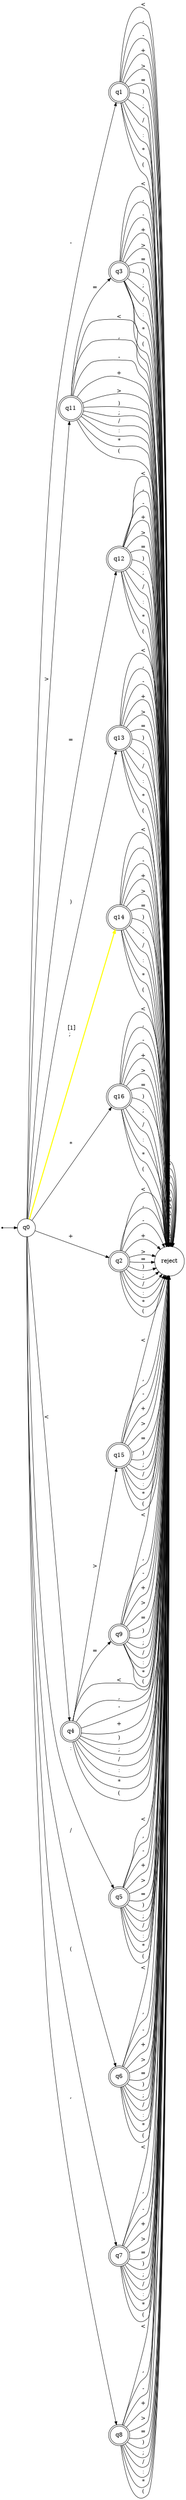 digraph {
	ranksep=0.5 size="32, 32"
	rankdir=LR
	Initial [label="" fontsize=14.0 shape=point]
	q0 [fontsize=14.0 shape=circle]
	q1 [fontsize=14.0 shape=doublecircle]
	q11 [fontsize=14.0 shape=doublecircle]
	q12 [fontsize=14.0 shape=doublecircle]
	q13 [fontsize=14.0 shape=doublecircle]
	q14 [fontsize=14.0 shape=doublecircle]
	q15 [fontsize=14.0 shape=doublecircle]
	q16 [fontsize=14.0 shape=doublecircle]
	q2 [fontsize=14.0 shape=doublecircle]
	q3 [fontsize=14.0 shape=doublecircle]
	q4 [fontsize=14.0 shape=doublecircle]
	q5 [fontsize=14.0 shape=doublecircle]
	q6 [fontsize=14.0 shape=doublecircle]
	q7 [fontsize=14.0 shape=doublecircle]
	q8 [fontsize=14.0 shape=doublecircle]
	q9 [fontsize=14.0 shape=doublecircle]
	reject [fontsize=14.0 shape=circle]
	Initial -> q0 [arrowsize=0.85]
	q0 -> q14 [label=" [1]
; " arrowsize=0.85 color="#ffff00" fontsize=14.0 penwidth=2.5]
	reject -> reject [label=" < " arrowsize=0.85 fontsize=14.0]
	reject -> reject [label=" , " arrowsize=0.85 fontsize=14.0]
	reject -> reject [label=" - " arrowsize=0.85 fontsize=14.0]
	reject -> reject [label=" + " arrowsize=0.85 fontsize=14.0]
	reject -> reject [label=" > " arrowsize=0.85 fontsize=14.0]
	reject -> reject [label=" = " arrowsize=0.85 fontsize=14.0]
	reject -> reject [label=" ) " arrowsize=0.85 fontsize=14.0]
	reject -> reject [label=" ; " arrowsize=0.85 fontsize=14.0]
	reject -> reject [label=" / " arrowsize=0.85 fontsize=14.0]
	reject -> reject [label=" : " arrowsize=0.85 fontsize=14.0]
	reject -> reject [label=" * " arrowsize=0.85 fontsize=14.0]
	reject -> reject [label=" ( " arrowsize=0.85 fontsize=14.0]
	q0 -> q4 [label=" < " arrowsize=0.85 fontsize=14.0]
	q0 -> q8 [label=" , " arrowsize=0.85 fontsize=14.0]
	q0 -> q1 [label=" - " arrowsize=0.85 fontsize=14.0]
	q0 -> q2 [label=" + " arrowsize=0.85 fontsize=14.0]
	q0 -> q11 [label=" > " arrowsize=0.85 fontsize=14.0]
	q0 -> q12 [label=" = " arrowsize=0.85 fontsize=14.0]
	q0 -> q13 [label=" ) " arrowsize=0.85 fontsize=14.0]
	q0 -> q6 [label=" / " arrowsize=0.85 fontsize=14.0]
	q0 -> q5 [label=" : " arrowsize=0.85 fontsize=14.0]
	q0 -> q16 [label=" * " arrowsize=0.85 fontsize=14.0]
	q0 -> q7 [label=" ( " arrowsize=0.85 fontsize=14.0]
	q1 -> reject [label=" < " arrowsize=0.85 fontsize=14.0]
	q1 -> reject [label=" , " arrowsize=0.85 fontsize=14.0]
	q1 -> reject [label=" - " arrowsize=0.85 fontsize=14.0]
	q1 -> reject [label=" + " arrowsize=0.85 fontsize=14.0]
	q1 -> reject [label=" > " arrowsize=0.85 fontsize=14.0]
	q1 -> reject [label=" = " arrowsize=0.85 fontsize=14.0]
	q1 -> reject [label=" ) " arrowsize=0.85 fontsize=14.0]
	q1 -> reject [label=" ; " arrowsize=0.85 fontsize=14.0]
	q1 -> reject [label=" / " arrowsize=0.85 fontsize=14.0]
	q1 -> reject [label=" : " arrowsize=0.85 fontsize=14.0]
	q1 -> reject [label=" * " arrowsize=0.85 fontsize=14.0]
	q1 -> reject [label=" ( " arrowsize=0.85 fontsize=14.0]
	q2 -> reject [label=" < " arrowsize=0.85 fontsize=14.0]
	q2 -> reject [label=" , " arrowsize=0.85 fontsize=14.0]
	q2 -> reject [label=" - " arrowsize=0.85 fontsize=14.0]
	q2 -> reject [label=" + " arrowsize=0.85 fontsize=14.0]
	q2 -> reject [label=" > " arrowsize=0.85 fontsize=14.0]
	q2 -> reject [label=" = " arrowsize=0.85 fontsize=14.0]
	q2 -> reject [label=" ) " arrowsize=0.85 fontsize=14.0]
	q2 -> reject [label=" ; " arrowsize=0.85 fontsize=14.0]
	q2 -> reject [label=" / " arrowsize=0.85 fontsize=14.0]
	q2 -> reject [label=" : " arrowsize=0.85 fontsize=14.0]
	q2 -> reject [label=" * " arrowsize=0.85 fontsize=14.0]
	q2 -> reject [label=" ( " arrowsize=0.85 fontsize=14.0]
	q3 -> reject [label=" < " arrowsize=0.85 fontsize=14.0]
	q3 -> reject [label=" , " arrowsize=0.85 fontsize=14.0]
	q3 -> reject [label=" - " arrowsize=0.85 fontsize=14.0]
	q3 -> reject [label=" + " arrowsize=0.85 fontsize=14.0]
	q3 -> reject [label=" > " arrowsize=0.85 fontsize=14.0]
	q3 -> reject [label=" = " arrowsize=0.85 fontsize=14.0]
	q3 -> reject [label=" ) " arrowsize=0.85 fontsize=14.0]
	q3 -> reject [label=" ; " arrowsize=0.85 fontsize=14.0]
	q3 -> reject [label=" / " arrowsize=0.85 fontsize=14.0]
	q3 -> reject [label=" : " arrowsize=0.85 fontsize=14.0]
	q3 -> reject [label=" * " arrowsize=0.85 fontsize=14.0]
	q3 -> reject [label=" ( " arrowsize=0.85 fontsize=14.0]
	q4 -> reject [label=" < " arrowsize=0.85 fontsize=14.0]
	q4 -> reject [label=" , " arrowsize=0.85 fontsize=14.0]
	q4 -> reject [label=" - " arrowsize=0.85 fontsize=14.0]
	q4 -> reject [label=" + " arrowsize=0.85 fontsize=14.0]
	q4 -> q15 [label=" > " arrowsize=0.85 fontsize=14.0]
	q4 -> q9 [label=" = " arrowsize=0.85 fontsize=14.0]
	q4 -> reject [label=" ) " arrowsize=0.85 fontsize=14.0]
	q4 -> reject [label=" ; " arrowsize=0.85 fontsize=14.0]
	q4 -> reject [label=" / " arrowsize=0.85 fontsize=14.0]
	q4 -> reject [label=" : " arrowsize=0.85 fontsize=14.0]
	q4 -> reject [label=" * " arrowsize=0.85 fontsize=14.0]
	q4 -> reject [label=" ( " arrowsize=0.85 fontsize=14.0]
	q5 -> reject [label=" < " arrowsize=0.85 fontsize=14.0]
	q5 -> reject [label=" , " arrowsize=0.85 fontsize=14.0]
	q5 -> reject [label=" - " arrowsize=0.85 fontsize=14.0]
	q5 -> reject [label=" + " arrowsize=0.85 fontsize=14.0]
	q5 -> reject [label=" > " arrowsize=0.85 fontsize=14.0]
	q5 -> reject [label=" = " arrowsize=0.85 fontsize=14.0]
	q5 -> reject [label=" ) " arrowsize=0.85 fontsize=14.0]
	q5 -> reject [label=" ; " arrowsize=0.85 fontsize=14.0]
	q5 -> reject [label=" / " arrowsize=0.85 fontsize=14.0]
	q5 -> reject [label=" : " arrowsize=0.85 fontsize=14.0]
	q5 -> reject [label=" * " arrowsize=0.85 fontsize=14.0]
	q5 -> reject [label=" ( " arrowsize=0.85 fontsize=14.0]
	q6 -> reject [label=" < " arrowsize=0.85 fontsize=14.0]
	q6 -> reject [label=" , " arrowsize=0.85 fontsize=14.0]
	q6 -> reject [label=" - " arrowsize=0.85 fontsize=14.0]
	q6 -> reject [label=" + " arrowsize=0.85 fontsize=14.0]
	q6 -> reject [label=" > " arrowsize=0.85 fontsize=14.0]
	q6 -> reject [label=" = " arrowsize=0.85 fontsize=14.0]
	q6 -> reject [label=" ) " arrowsize=0.85 fontsize=14.0]
	q6 -> reject [label=" ; " arrowsize=0.85 fontsize=14.0]
	q6 -> reject [label=" / " arrowsize=0.85 fontsize=14.0]
	q6 -> reject [label=" : " arrowsize=0.85 fontsize=14.0]
	q6 -> reject [label=" * " arrowsize=0.85 fontsize=14.0]
	q6 -> reject [label=" ( " arrowsize=0.85 fontsize=14.0]
	q7 -> reject [label=" < " arrowsize=0.85 fontsize=14.0]
	q7 -> reject [label=" , " arrowsize=0.85 fontsize=14.0]
	q7 -> reject [label=" - " arrowsize=0.85 fontsize=14.0]
	q7 -> reject [label=" + " arrowsize=0.85 fontsize=14.0]
	q7 -> reject [label=" > " arrowsize=0.85 fontsize=14.0]
	q7 -> reject [label=" = " arrowsize=0.85 fontsize=14.0]
	q7 -> reject [label=" ) " arrowsize=0.85 fontsize=14.0]
	q7 -> reject [label=" ; " arrowsize=0.85 fontsize=14.0]
	q7 -> reject [label=" / " arrowsize=0.85 fontsize=14.0]
	q7 -> reject [label=" : " arrowsize=0.85 fontsize=14.0]
	q7 -> reject [label=" * " arrowsize=0.85 fontsize=14.0]
	q7 -> reject [label=" ( " arrowsize=0.85 fontsize=14.0]
	q8 -> reject [label=" < " arrowsize=0.85 fontsize=14.0]
	q8 -> reject [label=" , " arrowsize=0.85 fontsize=14.0]
	q8 -> reject [label=" - " arrowsize=0.85 fontsize=14.0]
	q8 -> reject [label=" + " arrowsize=0.85 fontsize=14.0]
	q8 -> reject [label=" > " arrowsize=0.85 fontsize=14.0]
	q8 -> reject [label=" = " arrowsize=0.85 fontsize=14.0]
	q8 -> reject [label=" ) " arrowsize=0.85 fontsize=14.0]
	q8 -> reject [label=" ; " arrowsize=0.85 fontsize=14.0]
	q8 -> reject [label=" / " arrowsize=0.85 fontsize=14.0]
	q8 -> reject [label=" : " arrowsize=0.85 fontsize=14.0]
	q8 -> reject [label=" * " arrowsize=0.85 fontsize=14.0]
	q8 -> reject [label=" ( " arrowsize=0.85 fontsize=14.0]
	q9 -> reject [label=" < " arrowsize=0.85 fontsize=14.0]
	q9 -> reject [label=" , " arrowsize=0.85 fontsize=14.0]
	q9 -> reject [label=" - " arrowsize=0.85 fontsize=14.0]
	q9 -> reject [label=" + " arrowsize=0.85 fontsize=14.0]
	q9 -> reject [label=" > " arrowsize=0.85 fontsize=14.0]
	q9 -> reject [label=" = " arrowsize=0.85 fontsize=14.0]
	q9 -> reject [label=" ) " arrowsize=0.85 fontsize=14.0]
	q9 -> reject [label=" ; " arrowsize=0.85 fontsize=14.0]
	q9 -> reject [label=" / " arrowsize=0.85 fontsize=14.0]
	q9 -> reject [label=" : " arrowsize=0.85 fontsize=14.0]
	q9 -> reject [label=" * " arrowsize=0.85 fontsize=14.0]
	q9 -> reject [label=" ( " arrowsize=0.85 fontsize=14.0]
	q11 -> reject [label=" < " arrowsize=0.85 fontsize=14.0]
	q11 -> reject [label=" , " arrowsize=0.85 fontsize=14.0]
	q11 -> reject [label=" - " arrowsize=0.85 fontsize=14.0]
	q11 -> reject [label=" + " arrowsize=0.85 fontsize=14.0]
	q11 -> reject [label=" > " arrowsize=0.85 fontsize=14.0]
	q11 -> q3 [label=" = " arrowsize=0.85 fontsize=14.0]
	q11 -> reject [label=" ) " arrowsize=0.85 fontsize=14.0]
	q11 -> reject [label=" ; " arrowsize=0.85 fontsize=14.0]
	q11 -> reject [label=" / " arrowsize=0.85 fontsize=14.0]
	q11 -> reject [label=" : " arrowsize=0.85 fontsize=14.0]
	q11 -> reject [label=" * " arrowsize=0.85 fontsize=14.0]
	q11 -> reject [label=" ( " arrowsize=0.85 fontsize=14.0]
	q12 -> reject [label=" < " arrowsize=0.85 fontsize=14.0]
	q12 -> reject [label=" , " arrowsize=0.85 fontsize=14.0]
	q12 -> reject [label=" - " arrowsize=0.85 fontsize=14.0]
	q12 -> reject [label=" + " arrowsize=0.85 fontsize=14.0]
	q12 -> reject [label=" > " arrowsize=0.85 fontsize=14.0]
	q12 -> reject [label=" = " arrowsize=0.85 fontsize=14.0]
	q12 -> reject [label=" ) " arrowsize=0.85 fontsize=14.0]
	q12 -> reject [label=" ; " arrowsize=0.85 fontsize=14.0]
	q12 -> reject [label=" / " arrowsize=0.85 fontsize=14.0]
	q12 -> reject [label=" : " arrowsize=0.85 fontsize=14.0]
	q12 -> reject [label=" * " arrowsize=0.85 fontsize=14.0]
	q12 -> reject [label=" ( " arrowsize=0.85 fontsize=14.0]
	q13 -> reject [label=" < " arrowsize=0.85 fontsize=14.0]
	q13 -> reject [label=" , " arrowsize=0.85 fontsize=14.0]
	q13 -> reject [label=" - " arrowsize=0.85 fontsize=14.0]
	q13 -> reject [label=" + " arrowsize=0.85 fontsize=14.0]
	q13 -> reject [label=" > " arrowsize=0.85 fontsize=14.0]
	q13 -> reject [label=" = " arrowsize=0.85 fontsize=14.0]
	q13 -> reject [label=" ) " arrowsize=0.85 fontsize=14.0]
	q13 -> reject [label=" ; " arrowsize=0.85 fontsize=14.0]
	q13 -> reject [label=" / " arrowsize=0.85 fontsize=14.0]
	q13 -> reject [label=" : " arrowsize=0.85 fontsize=14.0]
	q13 -> reject [label=" * " arrowsize=0.85 fontsize=14.0]
	q13 -> reject [label=" ( " arrowsize=0.85 fontsize=14.0]
	q14 -> reject [label=" < " arrowsize=0.85 fontsize=14.0]
	q14 -> reject [label=" , " arrowsize=0.85 fontsize=14.0]
	q14 -> reject [label=" - " arrowsize=0.85 fontsize=14.0]
	q14 -> reject [label=" + " arrowsize=0.85 fontsize=14.0]
	q14 -> reject [label=" > " arrowsize=0.85 fontsize=14.0]
	q14 -> reject [label=" = " arrowsize=0.85 fontsize=14.0]
	q14 -> reject [label=" ) " arrowsize=0.85 fontsize=14.0]
	q14 -> reject [label=" ; " arrowsize=0.85 fontsize=14.0]
	q14 -> reject [label=" / " arrowsize=0.85 fontsize=14.0]
	q14 -> reject [label=" : " arrowsize=0.85 fontsize=14.0]
	q14 -> reject [label=" * " arrowsize=0.85 fontsize=14.0]
	q14 -> reject [label=" ( " arrowsize=0.85 fontsize=14.0]
	q15 -> reject [label=" < " arrowsize=0.85 fontsize=14.0]
	q15 -> reject [label=" , " arrowsize=0.85 fontsize=14.0]
	q15 -> reject [label=" - " arrowsize=0.85 fontsize=14.0]
	q15 -> reject [label=" + " arrowsize=0.85 fontsize=14.0]
	q15 -> reject [label=" > " arrowsize=0.85 fontsize=14.0]
	q15 -> reject [label=" = " arrowsize=0.85 fontsize=14.0]
	q15 -> reject [label=" ) " arrowsize=0.85 fontsize=14.0]
	q15 -> reject [label=" ; " arrowsize=0.85 fontsize=14.0]
	q15 -> reject [label=" / " arrowsize=0.85 fontsize=14.0]
	q15 -> reject [label=" : " arrowsize=0.85 fontsize=14.0]
	q15 -> reject [label=" * " arrowsize=0.85 fontsize=14.0]
	q15 -> reject [label=" ( " arrowsize=0.85 fontsize=14.0]
	q16 -> reject [label=" < " arrowsize=0.85 fontsize=14.0]
	q16 -> reject [label=" , " arrowsize=0.85 fontsize=14.0]
	q16 -> reject [label=" - " arrowsize=0.85 fontsize=14.0]
	q16 -> reject [label=" + " arrowsize=0.85 fontsize=14.0]
	q16 -> reject [label=" > " arrowsize=0.85 fontsize=14.0]
	q16 -> reject [label=" = " arrowsize=0.85 fontsize=14.0]
	q16 -> reject [label=" ) " arrowsize=0.85 fontsize=14.0]
	q16 -> reject [label=" ; " arrowsize=0.85 fontsize=14.0]
	q16 -> reject [label=" / " arrowsize=0.85 fontsize=14.0]
	q16 -> reject [label=" : " arrowsize=0.85 fontsize=14.0]
	q16 -> reject [label=" * " arrowsize=0.85 fontsize=14.0]
	q16 -> reject [label=" ( " arrowsize=0.85 fontsize=14.0]
}

